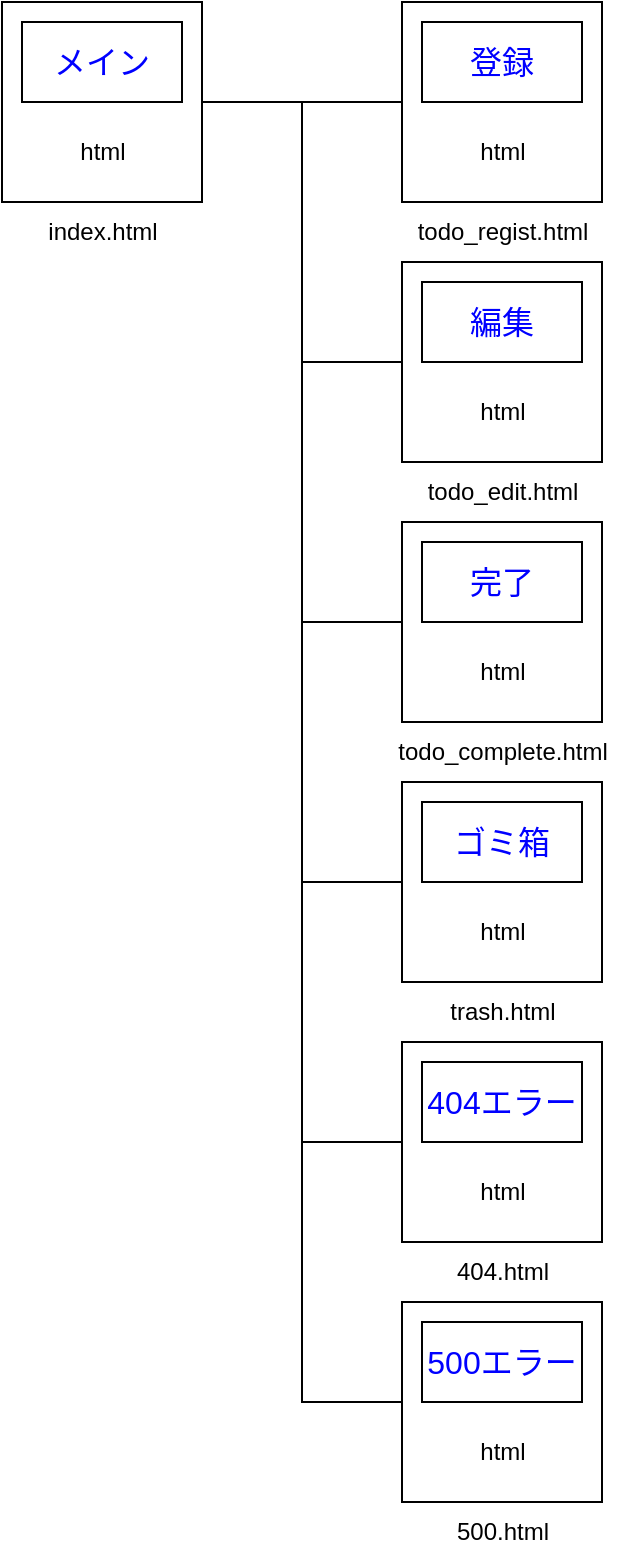 <mxfile>
    <diagram id="KXJ9AOMFWMwzFx6IXGAJ" name="ページ1">
        <mxGraphModel dx="818" dy="563" grid="1" gridSize="10" guides="1" tooltips="1" connect="1" arrows="1" fold="1" page="1" pageScale="1" pageWidth="827" pageHeight="1169" math="0" shadow="0">
            <root>
                <mxCell id="0"/>
                <mxCell id="1" parent="0"/>
                <mxCell id="5" value="" style="group" parent="1" vertex="1" connectable="0">
                    <mxGeometry x="40" y="40" width="100" height="100" as="geometry"/>
                </mxCell>
                <mxCell id="2" value="" style="rounded=0;whiteSpace=wrap;html=1;" parent="5" vertex="1">
                    <mxGeometry width="100" height="100" as="geometry"/>
                </mxCell>
                <mxCell id="3" value="&lt;font style=&quot;font-size: 16px; color: rgb(0, 0, 255);&quot;&gt;メイン&lt;/font&gt;" style="rounded=0;whiteSpace=wrap;html=1;" parent="5" vertex="1">
                    <mxGeometry x="10" y="10" width="80" height="40" as="geometry"/>
                </mxCell>
                <mxCell id="4" value="html" style="text;html=1;align=center;verticalAlign=middle;resizable=0;points=[];autosize=1;strokeColor=none;fillColor=none;" parent="5" vertex="1">
                    <mxGeometry x="25" y="60" width="50" height="30" as="geometry"/>
                </mxCell>
                <mxCell id="6" value="" style="group" parent="1" vertex="1" connectable="0">
                    <mxGeometry x="240" y="170" width="100" height="100" as="geometry"/>
                </mxCell>
                <mxCell id="23" style="edgeStyle=none;html=1;endArrow=none;endFill=0;rounded=0;curved=0;" parent="6" source="7" edge="1">
                    <mxGeometry relative="1" as="geometry">
                        <mxPoint x="-50" y="-80" as="targetPoint"/>
                        <Array as="points">
                            <mxPoint x="-50" y="50"/>
                        </Array>
                    </mxGeometry>
                </mxCell>
                <mxCell id="7" value="" style="rounded=0;whiteSpace=wrap;html=1;" parent="6" vertex="1">
                    <mxGeometry width="100" height="100" as="geometry"/>
                </mxCell>
                <mxCell id="8" value="&lt;font style=&quot;font-size: 16px; color: rgb(0, 0, 255);&quot;&gt;編集&lt;/font&gt;" style="rounded=0;whiteSpace=wrap;html=1;" parent="6" vertex="1">
                    <mxGeometry x="10" y="10" width="80" height="40" as="geometry"/>
                </mxCell>
                <mxCell id="9" value="html" style="text;html=1;align=center;verticalAlign=middle;resizable=0;points=[];autosize=1;strokeColor=none;fillColor=none;" parent="6" vertex="1">
                    <mxGeometry x="25" y="60" width="50" height="30" as="geometry"/>
                </mxCell>
                <mxCell id="10" value="" style="group" parent="1" vertex="1" connectable="0">
                    <mxGeometry x="240" y="300" width="100" height="100" as="geometry"/>
                </mxCell>
                <mxCell id="24" style="edgeStyle=none;html=1;rounded=0;curved=0;endArrow=none;endFill=0;" parent="10" source="11" edge="1">
                    <mxGeometry relative="1" as="geometry">
                        <mxPoint x="-50" y="-80" as="targetPoint"/>
                        <Array as="points">
                            <mxPoint x="-50" y="50"/>
                        </Array>
                    </mxGeometry>
                </mxCell>
                <mxCell id="11" value="" style="rounded=0;whiteSpace=wrap;html=1;" parent="10" vertex="1">
                    <mxGeometry width="100" height="100" as="geometry"/>
                </mxCell>
                <mxCell id="13" value="html" style="text;html=1;align=center;verticalAlign=middle;resizable=0;points=[];autosize=1;strokeColor=none;fillColor=none;" parent="10" vertex="1">
                    <mxGeometry x="25" y="60" width="50" height="30" as="geometry"/>
                </mxCell>
                <mxCell id="12" value="&lt;font style=&quot;font-size: 16px; color: rgb(0, 0, 255);&quot;&gt;完了&lt;/font&gt;" style="rounded=0;whiteSpace=wrap;html=1;" parent="10" vertex="1">
                    <mxGeometry x="10" y="10" width="80" height="40" as="geometry"/>
                </mxCell>
                <mxCell id="14" value="" style="group" parent="1" vertex="1" connectable="0">
                    <mxGeometry x="240" y="40" width="100" height="100" as="geometry"/>
                </mxCell>
                <mxCell id="15" value="" style="rounded=0;whiteSpace=wrap;html=1;" parent="14" vertex="1">
                    <mxGeometry width="100" height="100" as="geometry"/>
                </mxCell>
                <mxCell id="16" value="&lt;font style=&quot;font-size: 16px; color: rgb(0, 0, 255);&quot;&gt;登録&lt;/font&gt;" style="rounded=0;whiteSpace=wrap;html=1;" parent="14" vertex="1">
                    <mxGeometry x="10" y="10" width="80" height="40" as="geometry"/>
                </mxCell>
                <mxCell id="17" value="html" style="text;html=1;align=center;verticalAlign=middle;resizable=0;points=[];autosize=1;strokeColor=none;fillColor=none;" parent="14" vertex="1">
                    <mxGeometry x="25" y="60" width="50" height="30" as="geometry"/>
                </mxCell>
                <mxCell id="18" value="index.html" style="text;html=1;align=center;verticalAlign=middle;resizable=0;points=[];autosize=1;strokeColor=none;fillColor=none;" parent="1" vertex="1">
                    <mxGeometry x="50" y="140" width="80" height="30" as="geometry"/>
                </mxCell>
                <mxCell id="19" value="todo_regist.html" style="text;html=1;align=center;verticalAlign=middle;resizable=0;points=[];autosize=1;strokeColor=none;fillColor=none;" parent="1" vertex="1">
                    <mxGeometry x="235" y="140" width="110" height="30" as="geometry"/>
                </mxCell>
                <mxCell id="20" value="todo_edit.html" style="text;html=1;align=center;verticalAlign=middle;resizable=0;points=[];autosize=1;strokeColor=none;fillColor=none;" parent="1" vertex="1">
                    <mxGeometry x="240" y="270" width="100" height="30" as="geometry"/>
                </mxCell>
                <mxCell id="21" value="todo_complete.html" style="text;html=1;align=center;verticalAlign=middle;resizable=0;points=[];autosize=1;strokeColor=none;fillColor=none;" parent="1" vertex="1">
                    <mxGeometry x="225" y="400" width="130" height="30" as="geometry"/>
                </mxCell>
                <mxCell id="22" style="edgeStyle=none;html=1;entryX=0;entryY=0.5;entryDx=0;entryDy=0;rounded=0;curved=0;endArrow=none;endFill=0;" parent="1" source="2" target="15" edge="1">
                    <mxGeometry relative="1" as="geometry">
                        <Array as="points">
                            <mxPoint x="190" y="90"/>
                        </Array>
                    </mxGeometry>
                </mxCell>
                <mxCell id="25" value="" style="group" parent="1" vertex="1" connectable="0">
                    <mxGeometry x="240" y="430" width="100" height="100" as="geometry"/>
                </mxCell>
                <mxCell id="26" style="edgeStyle=none;html=1;rounded=0;curved=0;endArrow=none;endFill=0;" parent="25" source="27" edge="1">
                    <mxGeometry relative="1" as="geometry">
                        <mxPoint x="-50" y="-80" as="targetPoint"/>
                        <Array as="points">
                            <mxPoint x="-50" y="50"/>
                        </Array>
                    </mxGeometry>
                </mxCell>
                <mxCell id="27" value="" style="rounded=0;whiteSpace=wrap;html=1;" parent="25" vertex="1">
                    <mxGeometry width="100" height="100" as="geometry"/>
                </mxCell>
                <mxCell id="28" value="html" style="text;html=1;align=center;verticalAlign=middle;resizable=0;points=[];autosize=1;strokeColor=none;fillColor=none;" parent="25" vertex="1">
                    <mxGeometry x="25" y="60" width="50" height="30" as="geometry"/>
                </mxCell>
                <mxCell id="29" value="ゴミ箱" style="rounded=0;whiteSpace=wrap;fontSize=16;fontColor=#0000FF;" parent="25" vertex="1">
                    <mxGeometry x="10" y="10" width="80" height="40" as="geometry"/>
                </mxCell>
                <mxCell id="30" value="trash.html" style="text;html=1;align=center;verticalAlign=middle;resizable=0;points=[];autosize=1;strokeColor=none;fillColor=none;" parent="1" vertex="1">
                    <mxGeometry x="250" y="530" width="80" height="30" as="geometry"/>
                </mxCell>
                <mxCell id="31" value="" style="group" vertex="1" connectable="0" parent="1">
                    <mxGeometry x="240" y="560" width="100" height="100" as="geometry"/>
                </mxCell>
                <mxCell id="32" style="edgeStyle=none;html=1;rounded=0;curved=0;endArrow=none;endFill=0;" edge="1" parent="31" source="33">
                    <mxGeometry relative="1" as="geometry">
                        <mxPoint x="-50" y="-80" as="targetPoint"/>
                        <Array as="points">
                            <mxPoint x="-50" y="50"/>
                        </Array>
                    </mxGeometry>
                </mxCell>
                <mxCell id="33" value="" style="rounded=0;whiteSpace=wrap;html=1;" vertex="1" parent="31">
                    <mxGeometry width="100" height="100" as="geometry"/>
                </mxCell>
                <mxCell id="34" value="html" style="text;html=1;align=center;verticalAlign=middle;resizable=0;points=[];autosize=1;strokeColor=none;fillColor=none;" vertex="1" parent="31">
                    <mxGeometry x="25" y="60" width="50" height="30" as="geometry"/>
                </mxCell>
                <mxCell id="35" value="404エラー" style="rounded=0;whiteSpace=wrap;fontSize=16;fontColor=#0000FF;" vertex="1" parent="31">
                    <mxGeometry x="10" y="10" width="80" height="40" as="geometry"/>
                </mxCell>
                <mxCell id="36" value="" style="group" vertex="1" connectable="0" parent="1">
                    <mxGeometry x="240" y="690" width="100" height="100" as="geometry"/>
                </mxCell>
                <mxCell id="37" style="edgeStyle=none;html=1;rounded=0;curved=0;endArrow=none;endFill=0;" edge="1" parent="36" source="38">
                    <mxGeometry relative="1" as="geometry">
                        <mxPoint x="-50" y="-80" as="targetPoint"/>
                        <Array as="points">
                            <mxPoint x="-50" y="50"/>
                        </Array>
                    </mxGeometry>
                </mxCell>
                <mxCell id="38" value="" style="rounded=0;whiteSpace=wrap;html=1;" vertex="1" parent="36">
                    <mxGeometry width="100" height="100" as="geometry"/>
                </mxCell>
                <mxCell id="39" value="html" style="text;html=1;align=center;verticalAlign=middle;resizable=0;points=[];autosize=1;strokeColor=none;fillColor=none;" vertex="1" parent="36">
                    <mxGeometry x="25" y="60" width="50" height="30" as="geometry"/>
                </mxCell>
                <mxCell id="40" value="500エラー" style="rounded=0;whiteSpace=wrap;fontSize=16;fontColor=#0000FF;" vertex="1" parent="36">
                    <mxGeometry x="10" y="10" width="80" height="40" as="geometry"/>
                </mxCell>
                <mxCell id="41" value="404.html" style="text;html=1;align=center;verticalAlign=middle;resizable=0;points=[];autosize=1;strokeColor=none;fillColor=none;" vertex="1" parent="1">
                    <mxGeometry x="255" y="660" width="70" height="30" as="geometry"/>
                </mxCell>
                <mxCell id="42" value="&lt;font&gt;500&lt;span style=&quot;background-color: transparent;&quot;&gt;.html&lt;/span&gt;&lt;/font&gt;" style="text;html=1;align=center;verticalAlign=middle;resizable=0;points=[];autosize=1;strokeColor=none;fillColor=none;" vertex="1" parent="1">
                    <mxGeometry x="255" y="790" width="70" height="30" as="geometry"/>
                </mxCell>
            </root>
        </mxGraphModel>
    </diagram>
</mxfile>
